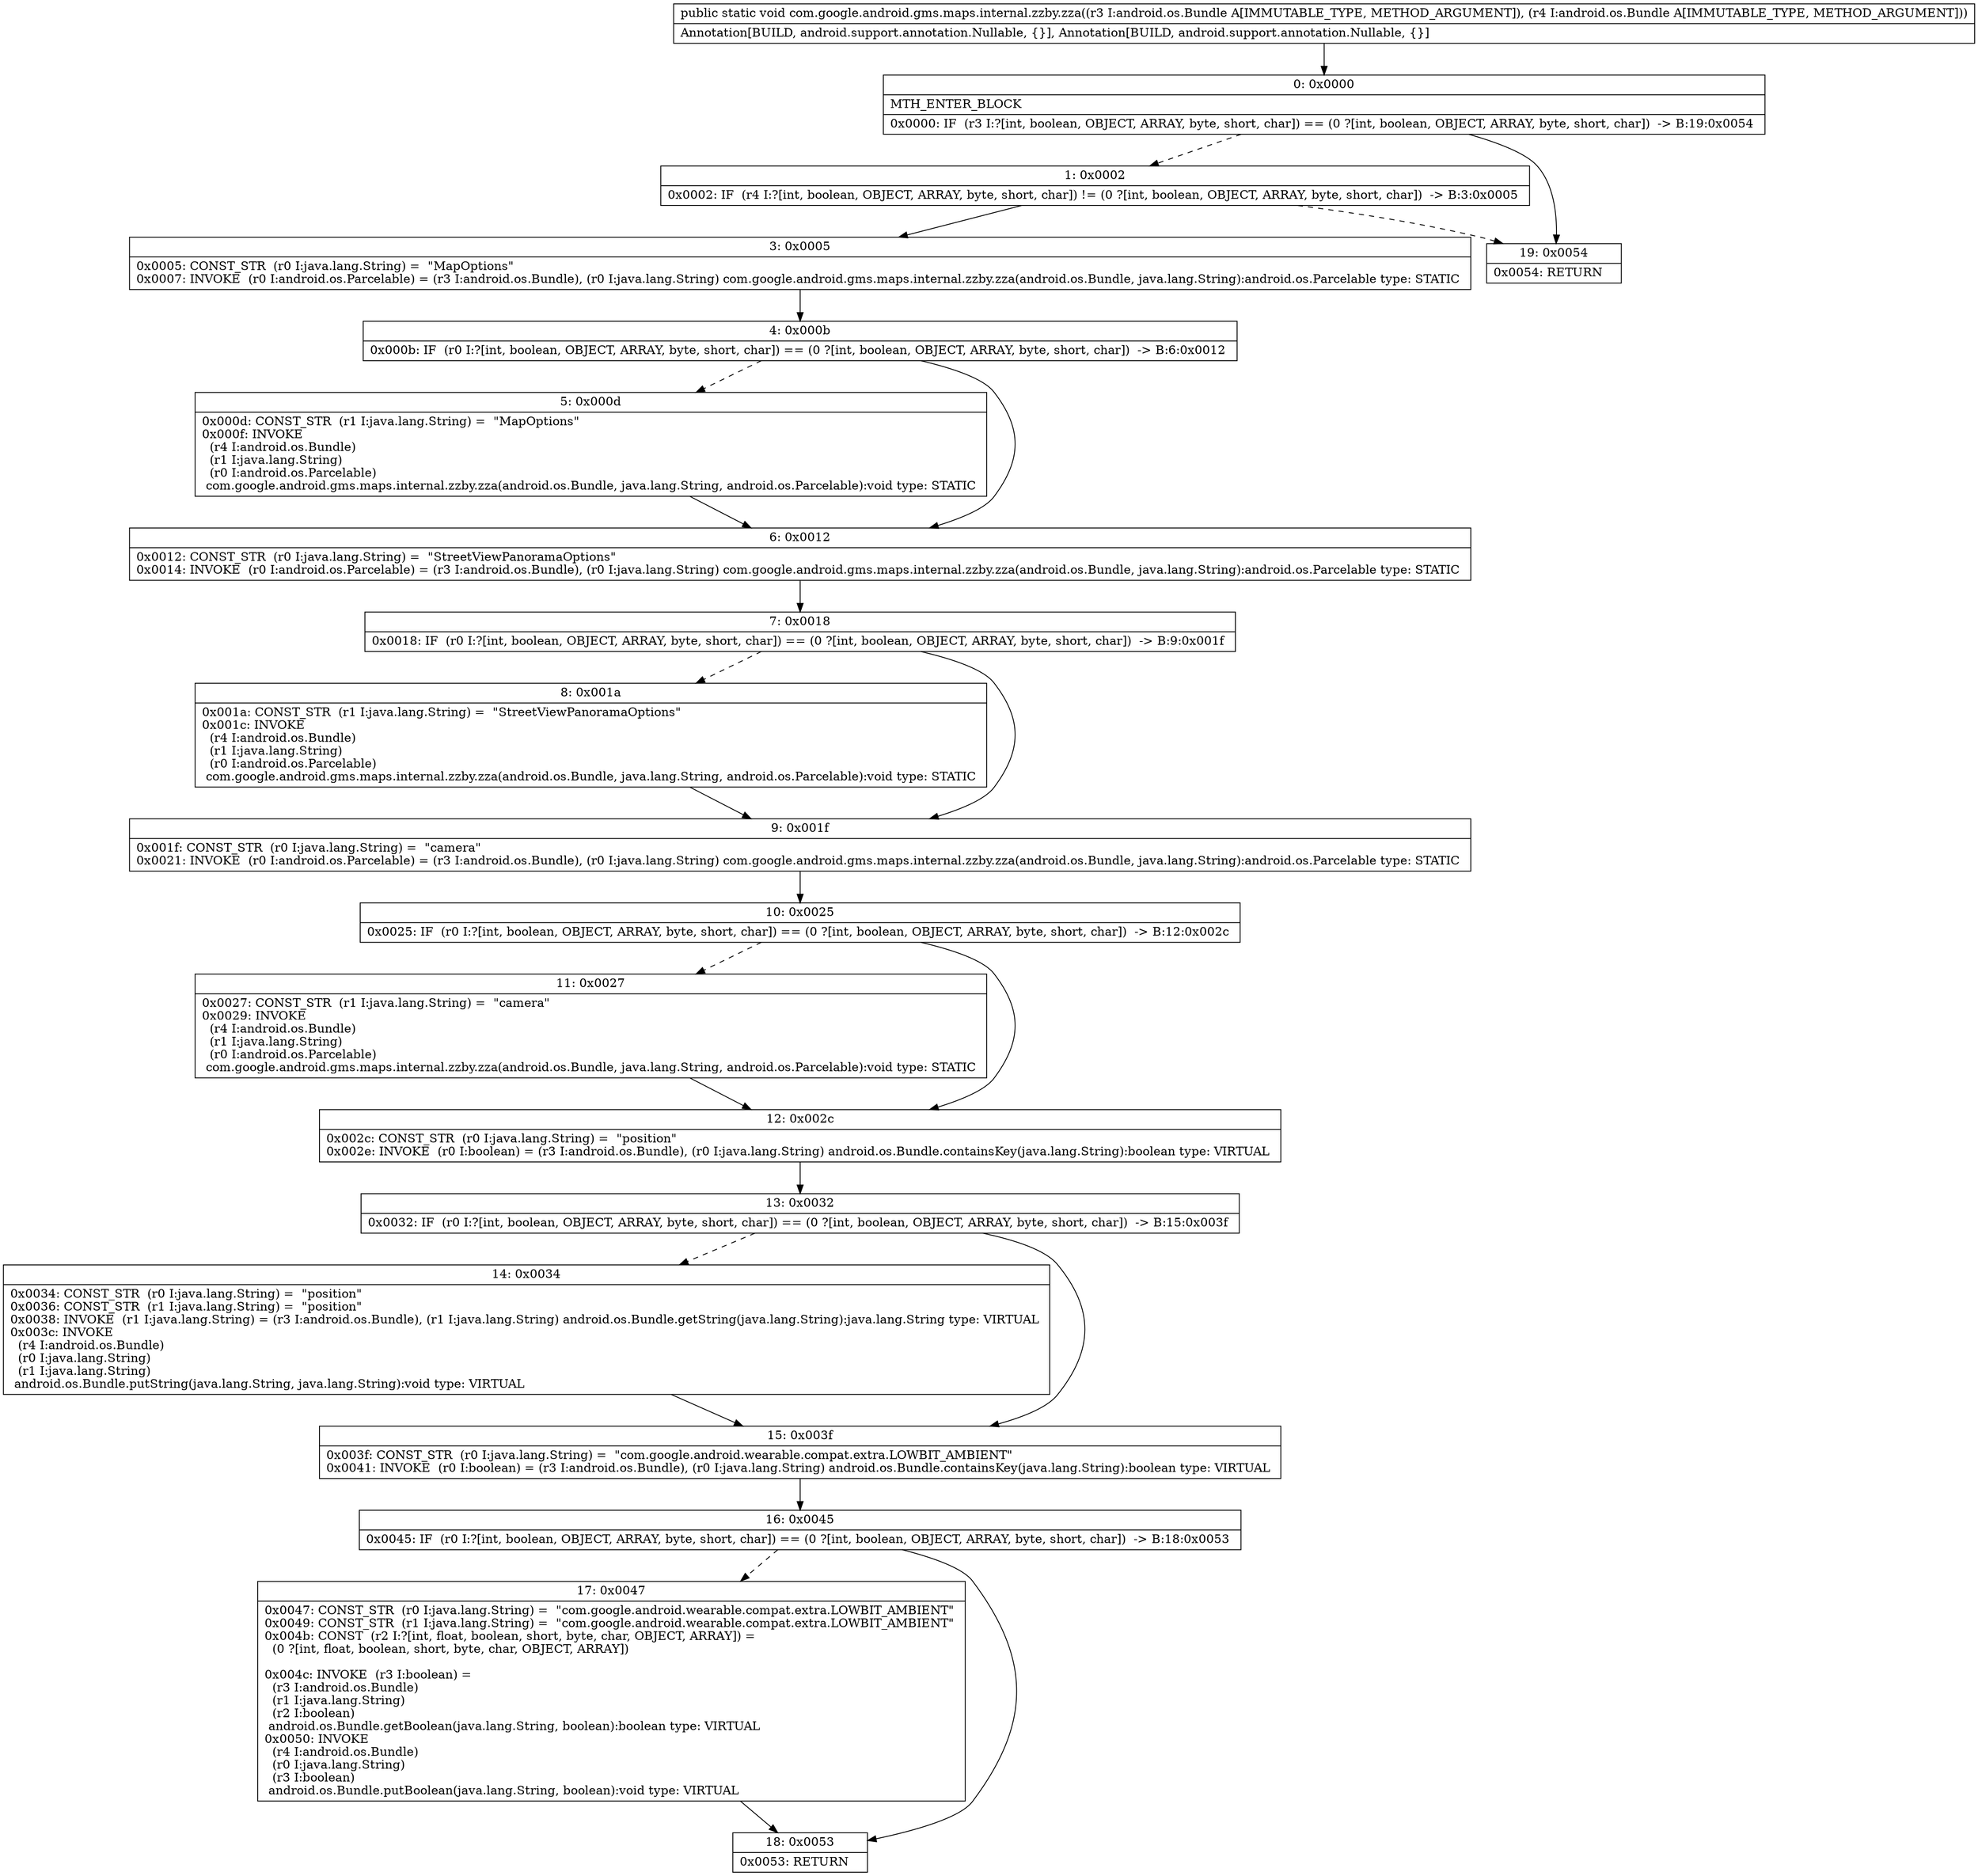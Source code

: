 digraph "CFG forcom.google.android.gms.maps.internal.zzby.zza(Landroid\/os\/Bundle;Landroid\/os\/Bundle;)V" {
Node_0 [shape=record,label="{0\:\ 0x0000|MTH_ENTER_BLOCK\l|0x0000: IF  (r3 I:?[int, boolean, OBJECT, ARRAY, byte, short, char]) == (0 ?[int, boolean, OBJECT, ARRAY, byte, short, char])  \-\> B:19:0x0054 \l}"];
Node_1 [shape=record,label="{1\:\ 0x0002|0x0002: IF  (r4 I:?[int, boolean, OBJECT, ARRAY, byte, short, char]) != (0 ?[int, boolean, OBJECT, ARRAY, byte, short, char])  \-\> B:3:0x0005 \l}"];
Node_3 [shape=record,label="{3\:\ 0x0005|0x0005: CONST_STR  (r0 I:java.lang.String) =  \"MapOptions\" \l0x0007: INVOKE  (r0 I:android.os.Parcelable) = (r3 I:android.os.Bundle), (r0 I:java.lang.String) com.google.android.gms.maps.internal.zzby.zza(android.os.Bundle, java.lang.String):android.os.Parcelable type: STATIC \l}"];
Node_4 [shape=record,label="{4\:\ 0x000b|0x000b: IF  (r0 I:?[int, boolean, OBJECT, ARRAY, byte, short, char]) == (0 ?[int, boolean, OBJECT, ARRAY, byte, short, char])  \-\> B:6:0x0012 \l}"];
Node_5 [shape=record,label="{5\:\ 0x000d|0x000d: CONST_STR  (r1 I:java.lang.String) =  \"MapOptions\" \l0x000f: INVOKE  \l  (r4 I:android.os.Bundle)\l  (r1 I:java.lang.String)\l  (r0 I:android.os.Parcelable)\l com.google.android.gms.maps.internal.zzby.zza(android.os.Bundle, java.lang.String, android.os.Parcelable):void type: STATIC \l}"];
Node_6 [shape=record,label="{6\:\ 0x0012|0x0012: CONST_STR  (r0 I:java.lang.String) =  \"StreetViewPanoramaOptions\" \l0x0014: INVOKE  (r0 I:android.os.Parcelable) = (r3 I:android.os.Bundle), (r0 I:java.lang.String) com.google.android.gms.maps.internal.zzby.zza(android.os.Bundle, java.lang.String):android.os.Parcelable type: STATIC \l}"];
Node_7 [shape=record,label="{7\:\ 0x0018|0x0018: IF  (r0 I:?[int, boolean, OBJECT, ARRAY, byte, short, char]) == (0 ?[int, boolean, OBJECT, ARRAY, byte, short, char])  \-\> B:9:0x001f \l}"];
Node_8 [shape=record,label="{8\:\ 0x001a|0x001a: CONST_STR  (r1 I:java.lang.String) =  \"StreetViewPanoramaOptions\" \l0x001c: INVOKE  \l  (r4 I:android.os.Bundle)\l  (r1 I:java.lang.String)\l  (r0 I:android.os.Parcelable)\l com.google.android.gms.maps.internal.zzby.zza(android.os.Bundle, java.lang.String, android.os.Parcelable):void type: STATIC \l}"];
Node_9 [shape=record,label="{9\:\ 0x001f|0x001f: CONST_STR  (r0 I:java.lang.String) =  \"camera\" \l0x0021: INVOKE  (r0 I:android.os.Parcelable) = (r3 I:android.os.Bundle), (r0 I:java.lang.String) com.google.android.gms.maps.internal.zzby.zza(android.os.Bundle, java.lang.String):android.os.Parcelable type: STATIC \l}"];
Node_10 [shape=record,label="{10\:\ 0x0025|0x0025: IF  (r0 I:?[int, boolean, OBJECT, ARRAY, byte, short, char]) == (0 ?[int, boolean, OBJECT, ARRAY, byte, short, char])  \-\> B:12:0x002c \l}"];
Node_11 [shape=record,label="{11\:\ 0x0027|0x0027: CONST_STR  (r1 I:java.lang.String) =  \"camera\" \l0x0029: INVOKE  \l  (r4 I:android.os.Bundle)\l  (r1 I:java.lang.String)\l  (r0 I:android.os.Parcelable)\l com.google.android.gms.maps.internal.zzby.zza(android.os.Bundle, java.lang.String, android.os.Parcelable):void type: STATIC \l}"];
Node_12 [shape=record,label="{12\:\ 0x002c|0x002c: CONST_STR  (r0 I:java.lang.String) =  \"position\" \l0x002e: INVOKE  (r0 I:boolean) = (r3 I:android.os.Bundle), (r0 I:java.lang.String) android.os.Bundle.containsKey(java.lang.String):boolean type: VIRTUAL \l}"];
Node_13 [shape=record,label="{13\:\ 0x0032|0x0032: IF  (r0 I:?[int, boolean, OBJECT, ARRAY, byte, short, char]) == (0 ?[int, boolean, OBJECT, ARRAY, byte, short, char])  \-\> B:15:0x003f \l}"];
Node_14 [shape=record,label="{14\:\ 0x0034|0x0034: CONST_STR  (r0 I:java.lang.String) =  \"position\" \l0x0036: CONST_STR  (r1 I:java.lang.String) =  \"position\" \l0x0038: INVOKE  (r1 I:java.lang.String) = (r3 I:android.os.Bundle), (r1 I:java.lang.String) android.os.Bundle.getString(java.lang.String):java.lang.String type: VIRTUAL \l0x003c: INVOKE  \l  (r4 I:android.os.Bundle)\l  (r0 I:java.lang.String)\l  (r1 I:java.lang.String)\l android.os.Bundle.putString(java.lang.String, java.lang.String):void type: VIRTUAL \l}"];
Node_15 [shape=record,label="{15\:\ 0x003f|0x003f: CONST_STR  (r0 I:java.lang.String) =  \"com.google.android.wearable.compat.extra.LOWBIT_AMBIENT\" \l0x0041: INVOKE  (r0 I:boolean) = (r3 I:android.os.Bundle), (r0 I:java.lang.String) android.os.Bundle.containsKey(java.lang.String):boolean type: VIRTUAL \l}"];
Node_16 [shape=record,label="{16\:\ 0x0045|0x0045: IF  (r0 I:?[int, boolean, OBJECT, ARRAY, byte, short, char]) == (0 ?[int, boolean, OBJECT, ARRAY, byte, short, char])  \-\> B:18:0x0053 \l}"];
Node_17 [shape=record,label="{17\:\ 0x0047|0x0047: CONST_STR  (r0 I:java.lang.String) =  \"com.google.android.wearable.compat.extra.LOWBIT_AMBIENT\" \l0x0049: CONST_STR  (r1 I:java.lang.String) =  \"com.google.android.wearable.compat.extra.LOWBIT_AMBIENT\" \l0x004b: CONST  (r2 I:?[int, float, boolean, short, byte, char, OBJECT, ARRAY]) = \l  (0 ?[int, float, boolean, short, byte, char, OBJECT, ARRAY])\l \l0x004c: INVOKE  (r3 I:boolean) = \l  (r3 I:android.os.Bundle)\l  (r1 I:java.lang.String)\l  (r2 I:boolean)\l android.os.Bundle.getBoolean(java.lang.String, boolean):boolean type: VIRTUAL \l0x0050: INVOKE  \l  (r4 I:android.os.Bundle)\l  (r0 I:java.lang.String)\l  (r3 I:boolean)\l android.os.Bundle.putBoolean(java.lang.String, boolean):void type: VIRTUAL \l}"];
Node_18 [shape=record,label="{18\:\ 0x0053|0x0053: RETURN   \l}"];
Node_19 [shape=record,label="{19\:\ 0x0054|0x0054: RETURN   \l}"];
MethodNode[shape=record,label="{public static void com.google.android.gms.maps.internal.zzby.zza((r3 I:android.os.Bundle A[IMMUTABLE_TYPE, METHOD_ARGUMENT]), (r4 I:android.os.Bundle A[IMMUTABLE_TYPE, METHOD_ARGUMENT]))  | Annotation[BUILD, android.support.annotation.Nullable, \{\}], Annotation[BUILD, android.support.annotation.Nullable, \{\}]\l}"];
MethodNode -> Node_0;
Node_0 -> Node_1[style=dashed];
Node_0 -> Node_19;
Node_1 -> Node_3;
Node_1 -> Node_19[style=dashed];
Node_3 -> Node_4;
Node_4 -> Node_5[style=dashed];
Node_4 -> Node_6;
Node_5 -> Node_6;
Node_6 -> Node_7;
Node_7 -> Node_8[style=dashed];
Node_7 -> Node_9;
Node_8 -> Node_9;
Node_9 -> Node_10;
Node_10 -> Node_11[style=dashed];
Node_10 -> Node_12;
Node_11 -> Node_12;
Node_12 -> Node_13;
Node_13 -> Node_14[style=dashed];
Node_13 -> Node_15;
Node_14 -> Node_15;
Node_15 -> Node_16;
Node_16 -> Node_17[style=dashed];
Node_16 -> Node_18;
Node_17 -> Node_18;
}

